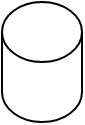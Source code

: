 <mxfile version="21.6.2" type="github">
  <diagram name="Page-1" id="rV6ZYzaYdT_hASFQAZxO">
    <mxGraphModel dx="1050" dy="573" grid="1" gridSize="10" guides="1" tooltips="1" connect="1" arrows="1" fold="1" page="1" pageScale="1" pageWidth="827" pageHeight="1169" math="0" shadow="0">
      <root>
        <mxCell id="0" />
        <mxCell id="1" parent="0" />
        <mxCell id="5kCCTz2LsPNPKJCS6_ja-3" value="" style="shape=cylinder3;whiteSpace=wrap;html=1;boundedLbl=1;backgroundOutline=1;size=15;" vertex="1" parent="1">
          <mxGeometry x="120" y="90" width="40" height="60" as="geometry" />
        </mxCell>
      </root>
    </mxGraphModel>
  </diagram>
</mxfile>
